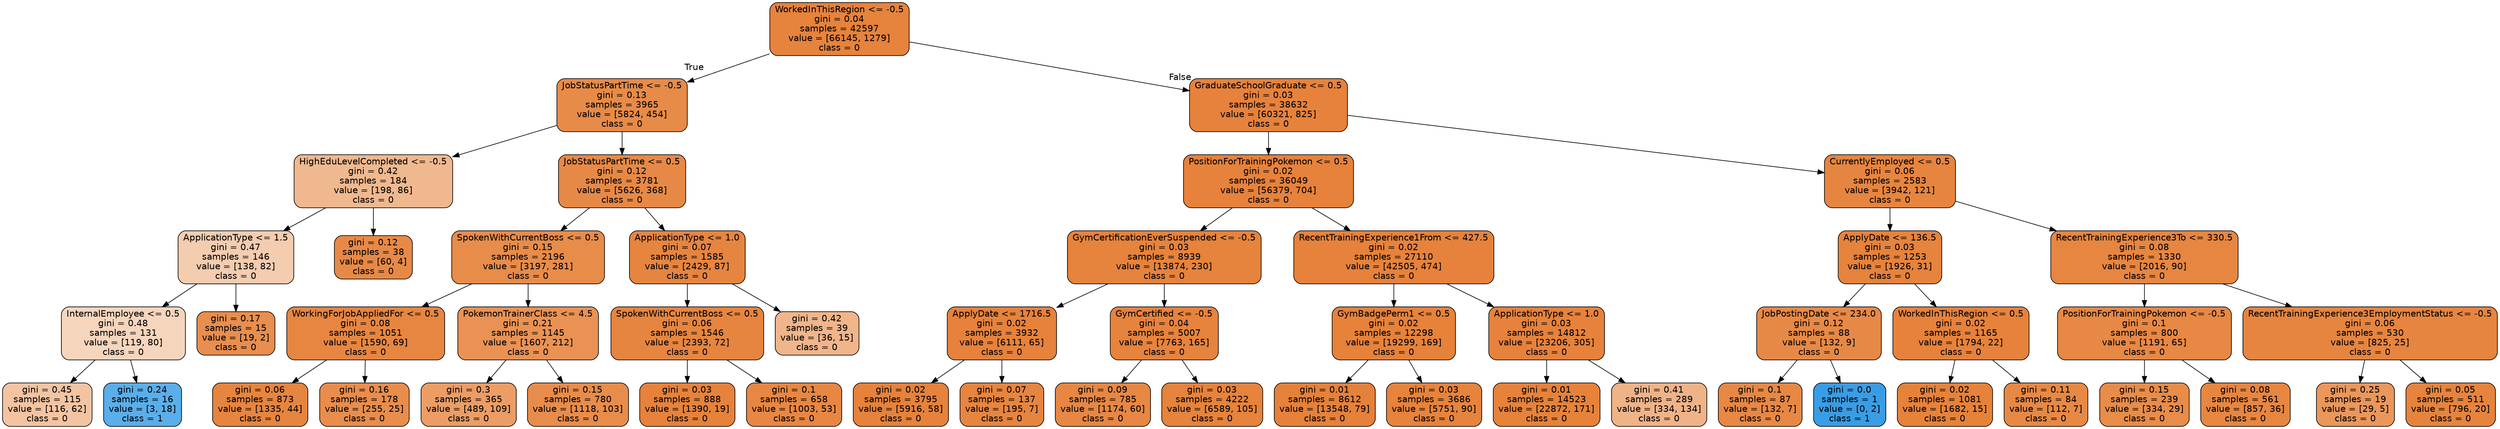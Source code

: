 digraph Tree {
node [shape=box, style="filled, rounded", color="black", fontname=helvetica] ;
edge [fontname=helvetica] ;
0 [label="WorkedInThisRegion <= -0.5\ngini = 0.04\nsamples = 42597\nvalue = [66145, 1279]\nclass = 0", fillcolor="#e58139fa"] ;
1 [label="JobStatusPartTime <= -0.5\ngini = 0.13\nsamples = 3965\nvalue = [5824, 454]\nclass = 0", fillcolor="#e58139eb"] ;
0 -> 1 [labeldistance=2.5, labelangle=45, headlabel="True"] ;
2 [label="HighEduLevelCompleted <= -0.5\ngini = 0.42\nsamples = 184\nvalue = [198, 86]\nclass = 0", fillcolor="#e5813990"] ;
1 -> 2 ;
3 [label="ApplicationType <= 1.5\ngini = 0.47\nsamples = 146\nvalue = [138, 82]\nclass = 0", fillcolor="#e5813967"] ;
2 -> 3 ;
4 [label="InternalEmployee <= 0.5\ngini = 0.48\nsamples = 131\nvalue = [119, 80]\nclass = 0", fillcolor="#e5813954"] ;
3 -> 4 ;
5 [label="gini = 0.45\nsamples = 115\nvalue = [116, 62]\nclass = 0", fillcolor="#e5813977"] ;
4 -> 5 ;
6 [label="gini = 0.24\nsamples = 16\nvalue = [3, 18]\nclass = 1", fillcolor="#399de5d4"] ;
4 -> 6 ;
7 [label="gini = 0.17\nsamples = 15\nvalue = [19, 2]\nclass = 0", fillcolor="#e58139e4"] ;
3 -> 7 ;
8 [label="gini = 0.12\nsamples = 38\nvalue = [60, 4]\nclass = 0", fillcolor="#e58139ee"] ;
2 -> 8 ;
9 [label="JobStatusPartTime <= 0.5\ngini = 0.12\nsamples = 3781\nvalue = [5626, 368]\nclass = 0", fillcolor="#e58139ee"] ;
1 -> 9 ;
10 [label="SpokenWithCurrentBoss <= 0.5\ngini = 0.15\nsamples = 2196\nvalue = [3197, 281]\nclass = 0", fillcolor="#e58139e9"] ;
9 -> 10 ;
11 [label="WorkingForJobAppliedFor <= 0.5\ngini = 0.08\nsamples = 1051\nvalue = [1590, 69]\nclass = 0", fillcolor="#e58139f4"] ;
10 -> 11 ;
12 [label="gini = 0.06\nsamples = 873\nvalue = [1335, 44]\nclass = 0", fillcolor="#e58139f7"] ;
11 -> 12 ;
13 [label="gini = 0.16\nsamples = 178\nvalue = [255, 25]\nclass = 0", fillcolor="#e58139e6"] ;
11 -> 13 ;
14 [label="PokemonTrainerClass <= 4.5\ngini = 0.21\nsamples = 1145\nvalue = [1607, 212]\nclass = 0", fillcolor="#e58139dd"] ;
10 -> 14 ;
15 [label="gini = 0.3\nsamples = 365\nvalue = [489, 109]\nclass = 0", fillcolor="#e58139c6"] ;
14 -> 15 ;
16 [label="gini = 0.15\nsamples = 780\nvalue = [1118, 103]\nclass = 0", fillcolor="#e58139e8"] ;
14 -> 16 ;
17 [label="ApplicationType <= 1.0\ngini = 0.07\nsamples = 1585\nvalue = [2429, 87]\nclass = 0", fillcolor="#e58139f6"] ;
9 -> 17 ;
18 [label="SpokenWithCurrentBoss <= 0.5\ngini = 0.06\nsamples = 1546\nvalue = [2393, 72]\nclass = 0", fillcolor="#e58139f7"] ;
17 -> 18 ;
19 [label="gini = 0.03\nsamples = 888\nvalue = [1390, 19]\nclass = 0", fillcolor="#e58139fc"] ;
18 -> 19 ;
20 [label="gini = 0.1\nsamples = 658\nvalue = [1003, 53]\nclass = 0", fillcolor="#e58139f2"] ;
18 -> 20 ;
21 [label="gini = 0.42\nsamples = 39\nvalue = [36, 15]\nclass = 0", fillcolor="#e5813995"] ;
17 -> 21 ;
22 [label="GraduateSchoolGraduate <= 0.5\ngini = 0.03\nsamples = 38632\nvalue = [60321, 825]\nclass = 0", fillcolor="#e58139fc"] ;
0 -> 22 [labeldistance=2.5, labelangle=-45, headlabel="False"] ;
23 [label="PositionForTrainingPokemon <= 0.5\ngini = 0.02\nsamples = 36049\nvalue = [56379, 704]\nclass = 0", fillcolor="#e58139fc"] ;
22 -> 23 ;
24 [label="GymCertificationEverSuspended <= -0.5\ngini = 0.03\nsamples = 8939\nvalue = [13874, 230]\nclass = 0", fillcolor="#e58139fb"] ;
23 -> 24 ;
25 [label="ApplyDate <= 1716.5\ngini = 0.02\nsamples = 3932\nvalue = [6111, 65]\nclass = 0", fillcolor="#e58139fc"] ;
24 -> 25 ;
26 [label="gini = 0.02\nsamples = 3795\nvalue = [5916, 58]\nclass = 0", fillcolor="#e58139fc"] ;
25 -> 26 ;
27 [label="gini = 0.07\nsamples = 137\nvalue = [195, 7]\nclass = 0", fillcolor="#e58139f6"] ;
25 -> 27 ;
28 [label="GymCertified <= -0.5\ngini = 0.04\nsamples = 5007\nvalue = [7763, 165]\nclass = 0", fillcolor="#e58139fa"] ;
24 -> 28 ;
29 [label="gini = 0.09\nsamples = 785\nvalue = [1174, 60]\nclass = 0", fillcolor="#e58139f2"] ;
28 -> 29 ;
30 [label="gini = 0.03\nsamples = 4222\nvalue = [6589, 105]\nclass = 0", fillcolor="#e58139fb"] ;
28 -> 30 ;
31 [label="RecentTrainingExperience1From <= 427.5\ngini = 0.02\nsamples = 27110\nvalue = [42505, 474]\nclass = 0", fillcolor="#e58139fc"] ;
23 -> 31 ;
32 [label="GymBadgePerm1 <= 0.5\ngini = 0.02\nsamples = 12298\nvalue = [19299, 169]\nclass = 0", fillcolor="#e58139fd"] ;
31 -> 32 ;
33 [label="gini = 0.01\nsamples = 8612\nvalue = [13548, 79]\nclass = 0", fillcolor="#e58139fe"] ;
32 -> 33 ;
34 [label="gini = 0.03\nsamples = 3686\nvalue = [5751, 90]\nclass = 0", fillcolor="#e58139fb"] ;
32 -> 34 ;
35 [label="ApplicationType <= 1.0\ngini = 0.03\nsamples = 14812\nvalue = [23206, 305]\nclass = 0", fillcolor="#e58139fc"] ;
31 -> 35 ;
36 [label="gini = 0.01\nsamples = 14523\nvalue = [22872, 171]\nclass = 0", fillcolor="#e58139fd"] ;
35 -> 36 ;
37 [label="gini = 0.41\nsamples = 289\nvalue = [334, 134]\nclass = 0", fillcolor="#e5813999"] ;
35 -> 37 ;
38 [label="CurrentlyEmployed <= 0.5\ngini = 0.06\nsamples = 2583\nvalue = [3942, 121]\nclass = 0", fillcolor="#e58139f7"] ;
22 -> 38 ;
39 [label="ApplyDate <= 136.5\ngini = 0.03\nsamples = 1253\nvalue = [1926, 31]\nclass = 0", fillcolor="#e58139fb"] ;
38 -> 39 ;
40 [label="JobPostingDate <= 234.0\ngini = 0.12\nsamples = 88\nvalue = [132, 9]\nclass = 0", fillcolor="#e58139ee"] ;
39 -> 40 ;
41 [label="gini = 0.1\nsamples = 87\nvalue = [132, 7]\nclass = 0", fillcolor="#e58139f1"] ;
40 -> 41 ;
42 [label="gini = 0.0\nsamples = 1\nvalue = [0, 2]\nclass = 1", fillcolor="#399de5ff"] ;
40 -> 42 ;
43 [label="WorkedInThisRegion <= 0.5\ngini = 0.02\nsamples = 1165\nvalue = [1794, 22]\nclass = 0", fillcolor="#e58139fc"] ;
39 -> 43 ;
44 [label="gini = 0.02\nsamples = 1081\nvalue = [1682, 15]\nclass = 0", fillcolor="#e58139fd"] ;
43 -> 44 ;
45 [label="gini = 0.11\nsamples = 84\nvalue = [112, 7]\nclass = 0", fillcolor="#e58139ef"] ;
43 -> 45 ;
46 [label="RecentTrainingExperience3To <= 330.5\ngini = 0.08\nsamples = 1330\nvalue = [2016, 90]\nclass = 0", fillcolor="#e58139f4"] ;
38 -> 46 ;
47 [label="PositionForTrainingPokemon <= -0.5\ngini = 0.1\nsamples = 800\nvalue = [1191, 65]\nclass = 0", fillcolor="#e58139f1"] ;
46 -> 47 ;
48 [label="gini = 0.15\nsamples = 239\nvalue = [334, 29]\nclass = 0", fillcolor="#e58139e9"] ;
47 -> 48 ;
49 [label="gini = 0.08\nsamples = 561\nvalue = [857, 36]\nclass = 0", fillcolor="#e58139f4"] ;
47 -> 49 ;
50 [label="RecentTrainingExperience3EmploymentStatus <= -0.5\ngini = 0.06\nsamples = 530\nvalue = [825, 25]\nclass = 0", fillcolor="#e58139f7"] ;
46 -> 50 ;
51 [label="gini = 0.25\nsamples = 19\nvalue = [29, 5]\nclass = 0", fillcolor="#e58139d3"] ;
50 -> 51 ;
52 [label="gini = 0.05\nsamples = 511\nvalue = [796, 20]\nclass = 0", fillcolor="#e58139f9"] ;
50 -> 52 ;
}